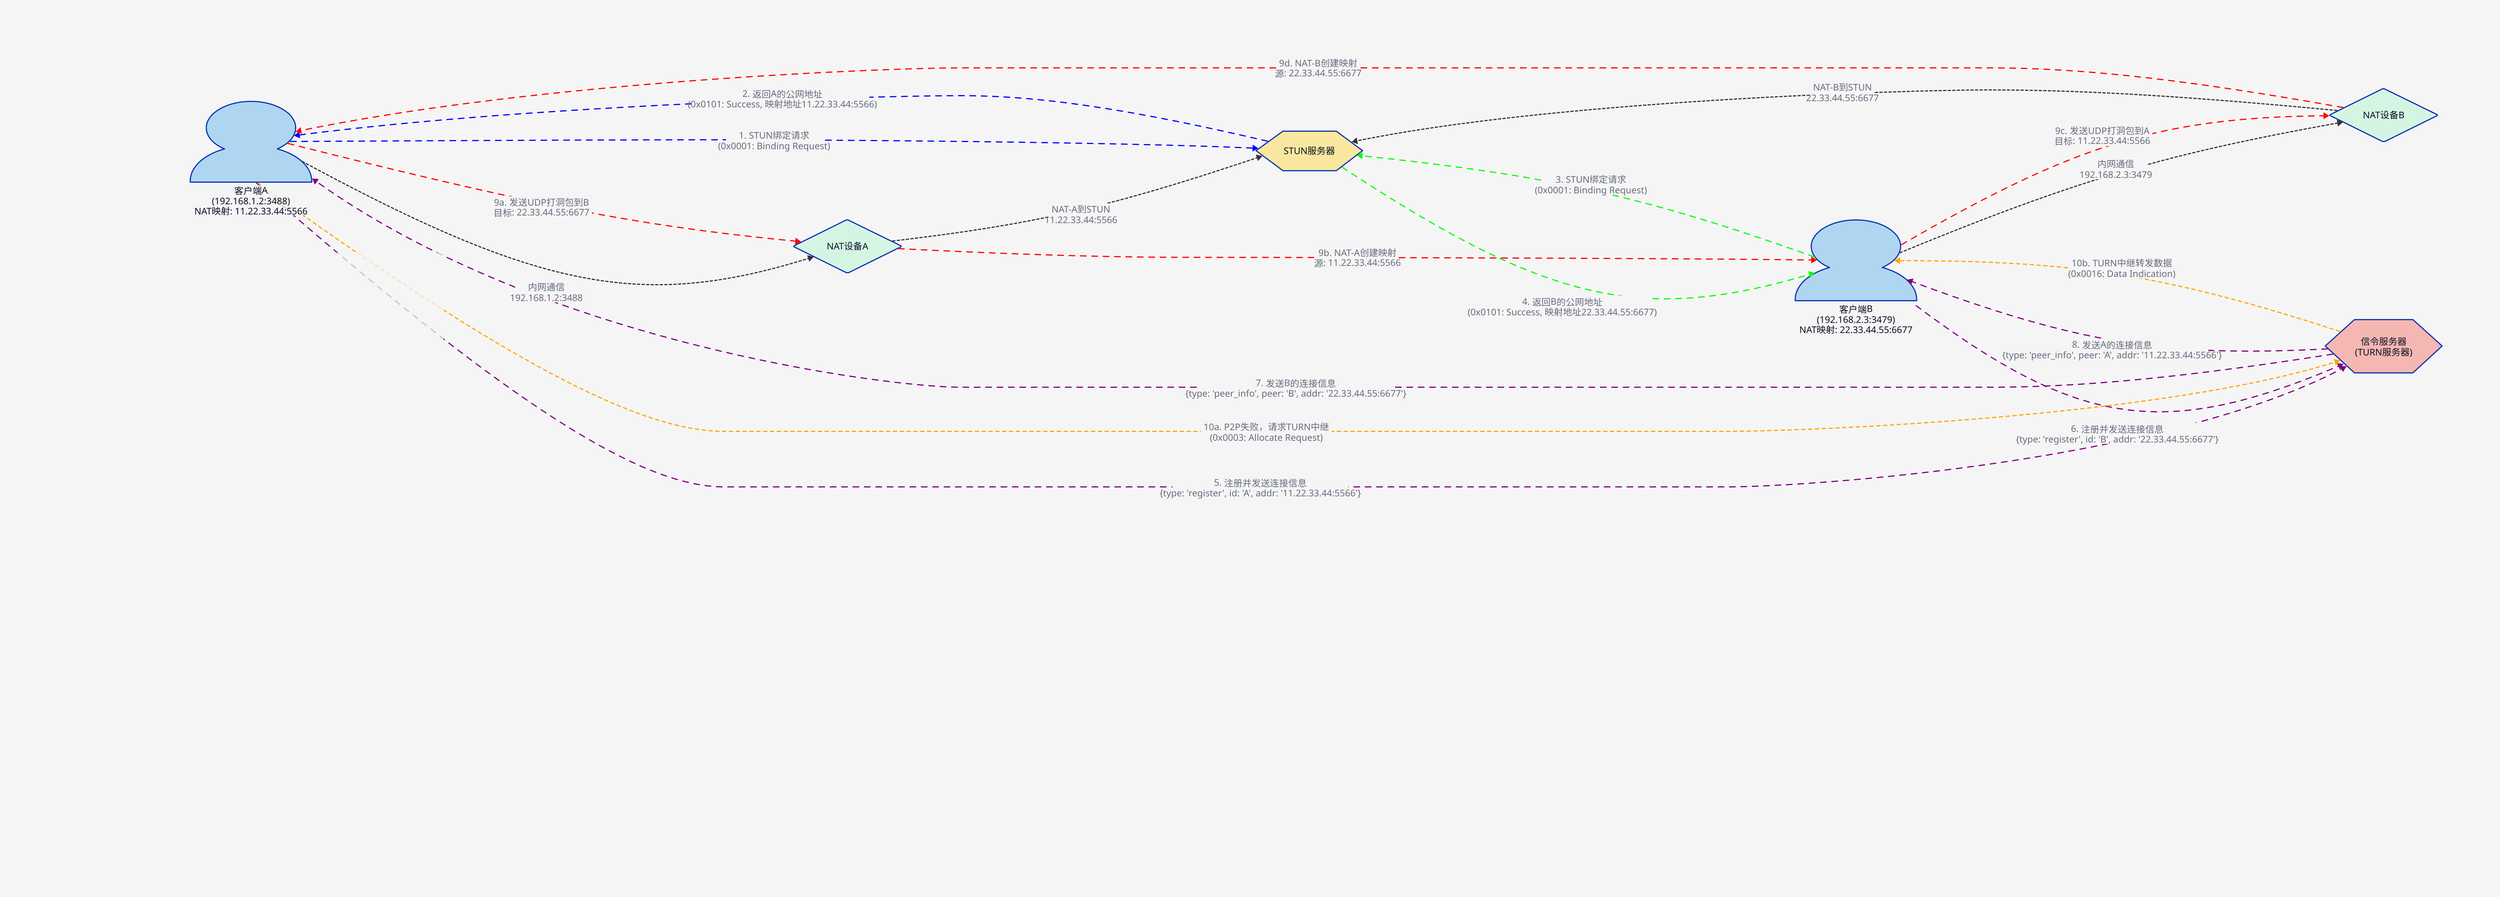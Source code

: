 direction: right

# 定义样式
style: {
  fill: "#f5f5f5"
  stroke: "#333333"
  font-size: 14
}

# 主要组件
client1: {
  label: 客户端A\n(192.168.1.2:3488)\nNAT映射: 11.22.33.44:5566
  shape: person
  style.fill: "#AED6F1"
}

client2: {
  label: 客户端B\n(192.168.2.3:3479)\nNAT映射: 22.33.44.55:6677
  shape: person
  style.fill: "#AED6F1"
}

nat1: {
  label: NAT设备A
  shape: diamond
  style.fill: "#D5F5E3"
}

nat2: {
  label: NAT设备B
  shape: diamond
  style.fill: "#D5F5E3"
}

stun: {
  label: STUN服务器
  shape: hexagon
  style.fill: "#F9E79F"
}

relay: {
  label: 信令服务器\n(TURN服务器)
  shape: hexagon
  style.fill: "#F5B7B1"
}

# 连接关系
client1 -> nat1: "内网通信\n192.168.1.2:3488" {
  style.stroke: "#333333"
  style.stroke-dash: 2
}

client2 -> nat2: "内网通信\n192.168.2.3:3479" {
  style.stroke: "#333333"
  style.stroke-dash: 2
}

nat1 -> stun: "NAT-A到STUN\n11.22.33.44:5566" {
  style.stroke: "#333333"
  style.stroke-dash: 2
}

nat2 -> stun: "NAT-B到STUN\n22.33.44.55:6677" {
  style.stroke: "#333333"
  style.stroke-dash: 2
}

# NAT检测流程
client1 -> stun: "1. STUN绑定请求\n(0x0001: Binding Request)" {
  style.animated: true
  style.stroke: "#0000FF"
}

stun -> client1: "2. 返回A的公网地址\n(0x0101: Success, 映射地址11.22.33.44:5566)" {
  style.animated: true
  style.stroke: "#0000FF"
}

client2 -> stun: "3. STUN绑定请求\n(0x0001: Binding Request)" {
  style.animated: true
  style.stroke: "#00FF00"
}

stun -> client2: "4. 返回B的公网地址\n(0x0101: Success, 映射地址22.33.44.55:6677)" {
  style.animated: true
  style.stroke: "#00FF00"
}

# 信令交换阶段
client1 -> relay: "5. 注册并发送连接信息\n{type: 'register', id: 'A', addr: '11.22.33.44:5566'}" {
  style.animated: true
  style.stroke: "#800080"
}

client2 -> relay: "6. 注册并发送连接信息\n{type: 'register', id: 'B', addr: '22.33.44.55:6677'}" {
  style.animated: true
  style.stroke: "#800080"
}

relay -> client1: "7. 发送B的连接信息\n{type: 'peer_info', peer: 'B', addr: '22.33.44.55:6677'}" {
  style.animated: true
  style.stroke: "#800080"
}

relay -> client2: "8. 发送A的连接信息\n{type: 'peer_info', peer: 'A', addr: '11.22.33.44:5566'}" {
  style.animated: true
  style.stroke: "#800080"
}

# UDP打洞过程
client1 -> nat1: "9a. 发送UDP打洞包到B\n目标: 22.33.44.55:6677" {
  style.animated: true
  style.stroke: "#FF0000"
}

nat1 -> client2: "9b. NAT-A创建映射\n源: 11.22.33.44:5566" {
  style.animated: true
  style.stroke: "#FF0000"
  style.stroke-dash: 5
}

client2 -> nat2: "9c. 发送UDP打洞包到A\n目标: 11.22.33.44:5566" {
  style.animated: true
  style.stroke: "#FF0000"
}

nat2 -> client1: "9d. NAT-B创建映射\n源: 22.33.44.55:6677" {
  style.animated: true
  style.stroke: "#FF0000"
  style.stroke-dash: 5
}

# 备选方案
client1 -> relay: "10a. P2P失败，请求TURN中继\n(0x0003: Allocate Request)" {
  style.animated: true
  style.stroke: "#FFA500"
  style.stroke-dash: 3
}

relay -> client2: "10b. TURN中继转发数据\n(0x0016: Data Indication)" {
  style.animated: true
  style.stroke: "#FFA500"
  style.stroke-dash: 3
}

explanation: |
  NAT穿透流程详细说明:
  1. STUN探测阶段：
     - 客户端A和B分别向STUN服务器发送请求，获取自己的公网IP和端口
     - STUN服务器返回各自的NAT映射地址
  
  2. 信令交换阶段：
     - 客户端通过可信的信令服务器交换各自的连接信息
     - 信令服务器负责转发双方的地址信息，确保双方都知道对方的公网地址
  
  3. UDP打洞原理：
     - UDP虽然是无连接的，但NAT设备会维护UDP会话表
     - 当客户端发送UDP包时，NAT会创建一个映射表项
     - 映射表项包含：内网IP:端口 <-> 公网IP:端口
     - 关键点：即使A无法直接访问B，但A发包到B时会在A的NAT上创建映射
     - 当B发包给A时，如果A的NAT已有相应映射，则可以通过该映射转发给A
     - 这就是为什么需要双方同时发包：为对方打开自己NAT的"洞"
  
  4. 单向可达情况处理：
     - 假设A可以访问B，但B不能访问A
     - A首先发包到B，在A的NAT上创建映射
     - B虽然不能直接访问A，但可以发包到A的公网地址
     - 由于A之前的发包已经在自己的NAT上创建了映射
     - B的包可以通过这个已存在的映射到达A
     - 这个过程就像"打洞"，为B的数据包开辟了一条通道
  
  5. TURN回退方案：
     - 如果NAT类型太严格（如对称型NAT）导致打洞失败
     - 或者防火墙完全阻止P2P连接
     - 则使用TURN服务器中继所有数据
  |

udp_note: |
  UDP打洞关键点:
  1. NAT映射是动态创建的
  2. 首次发包会在NAT上开"洞"
  3. 映射表项有超时机制
  4. 需要定期发送心跳包维持映射
  | 